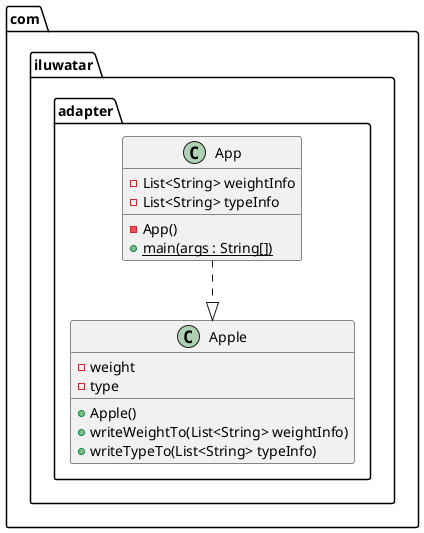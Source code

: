 @startuml
package com.iluwatar.adapter {
  class App {
    -List<String> weightInfo
    -List<String> typeInfo
    - App()
    + main(args : String[]) {static}
  }
  class Apple{
    -weight
    -type
    +Apple()
    +writeWeightTo(List<String> weightInfo)
    +writeTypeTo(List<String> typeInfo)
  }
App ..|> Apple
@enduml